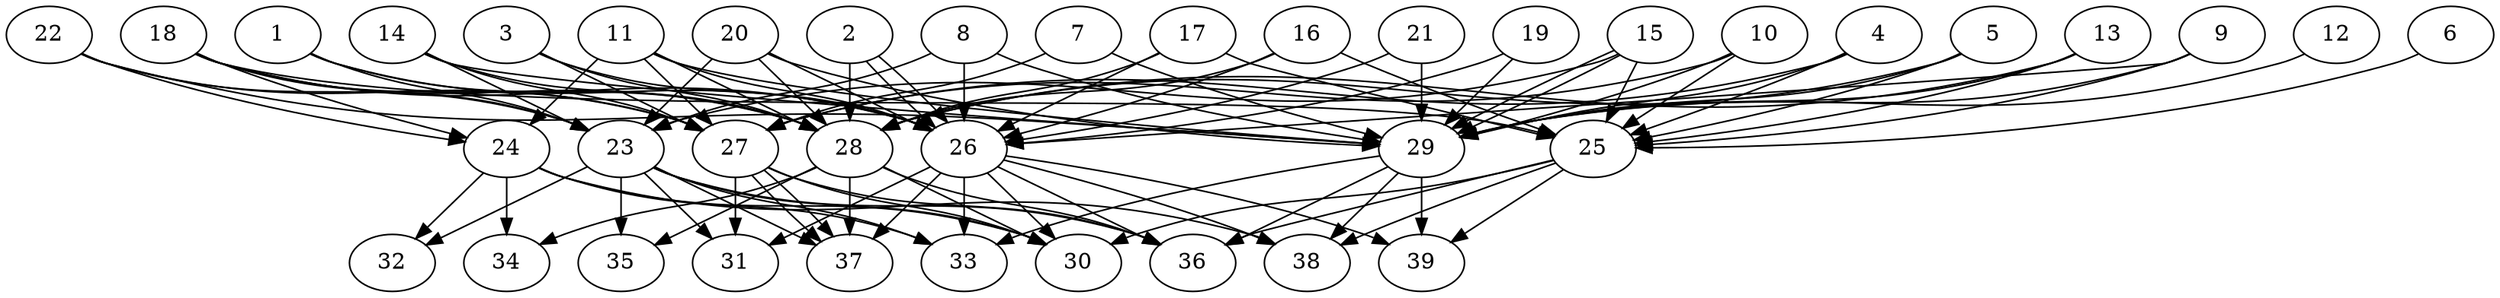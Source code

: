 // DAG (tier=3-complex, mode=data, n=39, ccr=0.510, fat=0.782, density=0.769, regular=0.236, jump=0.266, mindata=4194304, maxdata=33554432)
// DAG automatically generated by daggen at Sun Aug 24 16:33:35 2025
// /home/ermia/Project/Environments/daggen/bin/daggen --dot --ccr 0.510 --fat 0.782 --regular 0.236 --density 0.769 --jump 0.266 --mindata 4194304 --maxdata 33554432 -n 39 
digraph G {
  1 [size="3684939960844418560", alpha="0.11", expect_size="1842469980422209280"]
  1 -> 23 [size ="1736805258887168"]
  1 -> 26 [size ="1736805258887168"]
  1 -> 28 [size ="1736805258887168"]
  2 [size="5112794577794821120", alpha="0.04", expect_size="2556397288897410560"]
  2 -> 26 [size ="2184958252679168"]
  2 -> 26 [size ="2184958252679168"]
  2 -> 28 [size ="2184958252679168"]
  3 [size="108289651247135552", alpha="0.11", expect_size="54144825623567776"]
  3 -> 26 [size ="3050322356338688"]
  3 -> 27 [size ="3050322356338688"]
  3 -> 28 [size ="3050322356338688"]
  4 [size="10543409934275794944", alpha="0.06", expect_size="5271704967137897472"]
  4 -> 25 [size ="5106209308803072"]
  4 -> 27 [size ="5106209308803072"]
  4 -> 29 [size ="5106209308803072"]
  5 [size="285585003778968387584", alpha="0.03", expect_size="142792501889484193792"]
  5 -> 25 [size ="346934044786688"]
  5 -> 28 [size ="346934044786688"]
  5 -> 29 [size ="346934044786688"]
  6 [size="10300877121005957120", alpha="0.05", expect_size="5150438560502978560"]
  6 -> 25 [size ="5724041193193472"]
  7 [size="2618977954215330054144", alpha="0.16", expect_size="1309488977107665027072"]
  7 -> 27 [size ="1520003362848768"]
  7 -> 29 [size ="1520003362848768"]
  8 [size="16376657257966588", alpha="0.13", expect_size="8188328628983294"]
  8 -> 23 [size ="1427725277462528"]
  8 -> 26 [size ="1427725277462528"]
  8 -> 29 [size ="1427725277462528"]
  9 [size="180465042021670592", alpha="0.03", expect_size="90232521010835296"]
  9 -> 25 [size ="5070673588256768"]
  9 -> 26 [size ="5070673588256768"]
  9 -> 29 [size ="5070673588256768"]
  10 [size="36158783628835928", alpha="0.15", expect_size="18079391814417964"]
  10 -> 25 [size ="913604102586368"]
  10 -> 27 [size ="913604102586368"]
  10 -> 29 [size ="913604102586368"]
  11 [size="195933427817252913152", alpha="0.15", expect_size="97966713908626456576"]
  11 -> 24 [size ="269874806915072"]
  11 -> 26 [size ="269874806915072"]
  11 -> 27 [size ="269874806915072"]
  11 -> 28 [size ="269874806915072"]
  11 -> 29 [size ="269874806915072"]
  12 [size="7738405084265871048704", alpha="0.12", expect_size="3869202542132935524352"]
  12 -> 29 [size ="3129855545704448"]
  13 [size="1801787793641413632", alpha="0.20", expect_size="900893896820706816"]
  13 -> 25 [size ="855044236771328"]
  13 -> 28 [size ="855044236771328"]
  13 -> 29 [size ="855044236771328"]
  14 [size="797196225681031168000", alpha="0.10", expect_size="398598112840515584000"]
  14 -> 23 [size ="687807345459200"]
  14 -> 27 [size ="687807345459200"]
  14 -> 28 [size ="687807345459200"]
  14 -> 29 [size ="687807345459200"]
  15 [size="2021909990736492800", alpha="0.16", expect_size="1010954995368246400"]
  15 -> 23 [size ="2538859262902272"]
  15 -> 25 [size ="2538859262902272"]
  15 -> 29 [size ="2538859262902272"]
  15 -> 29 [size ="2538859262902272"]
  16 [size="1153259307565322338304", alpha="0.19", expect_size="576629653782661169152"]
  16 -> 25 [size ="879781109301248"]
  16 -> 26 [size ="879781109301248"]
  16 -> 28 [size ="879781109301248"]
  17 [size="33172304703241477685248", alpha="0.03", expect_size="16586152351620738842624"]
  17 -> 25 [size ="8259246302953472"]
  17 -> 26 [size ="8259246302953472"]
  17 -> 28 [size ="8259246302953472"]
  18 [size="24938860919164812", alpha="0.05", expect_size="12469430459582406"]
  18 -> 23 [size ="861492895285248"]
  18 -> 24 [size ="861492895285248"]
  18 -> 25 [size ="861492895285248"]
  18 -> 26 [size ="861492895285248"]
  18 -> 27 [size ="861492895285248"]
  18 -> 28 [size ="861492895285248"]
  19 [size="1205838690072363008", alpha="0.17", expect_size="602919345036181504"]
  19 -> 26 [size ="1340668706291712"]
  19 -> 29 [size ="1340668706291712"]
  20 [size="2855130034144262144", alpha="0.17", expect_size="1427565017072131072"]
  20 -> 23 [size ="4188798690787328"]
  20 -> 26 [size ="4188798690787328"]
  20 -> 28 [size ="4188798690787328"]
  20 -> 29 [size ="4188798690787328"]
  21 [size="110866496212732256", alpha="0.19", expect_size="55433248106366128"]
  21 -> 26 [size ="5754760107917312"]
  21 -> 29 [size ="5754760107917312"]
  22 [size="3981384945971012", alpha="0.11", expect_size="1990692472985506"]
  22 -> 23 [size ="343704766251008"]
  22 -> 24 [size ="343704766251008"]
  22 -> 27 [size ="343704766251008"]
  22 -> 29 [size ="343704766251008"]
  23 [size="44940708015671640", alpha="0.09", expect_size="22470354007835820"]
  23 -> 30 [size ="889774625783808"]
  23 -> 31 [size ="889774625783808"]
  23 -> 32 [size ="889774625783808"]
  23 -> 33 [size ="889774625783808"]
  23 -> 35 [size ="889774625783808"]
  23 -> 36 [size ="889774625783808"]
  23 -> 37 [size ="889774625783808"]
  24 [size="1188407559046840713216", alpha="0.03", expect_size="594203779523420356608"]
  24 -> 30 [size ="897567097356288"]
  24 -> 32 [size ="897567097356288"]
  24 -> 33 [size ="897567097356288"]
  24 -> 34 [size ="897567097356288"]
  24 -> 38 [size ="897567097356288"]
  25 [size="4380751921989535399936", alpha="0.13", expect_size="2190375960994767699968"]
  25 -> 30 [size ="2141850202800128"]
  25 -> 36 [size ="2141850202800128"]
  25 -> 38 [size ="2141850202800128"]
  25 -> 39 [size ="2141850202800128"]
  26 [size="136896101226801136", alpha="0.02", expect_size="68448050613400568"]
  26 -> 30 [size ="6095832394760192"]
  26 -> 31 [size ="6095832394760192"]
  26 -> 33 [size ="6095832394760192"]
  26 -> 36 [size ="6095832394760192"]
  26 -> 37 [size ="6095832394760192"]
  26 -> 38 [size ="6095832394760192"]
  26 -> 39 [size ="6095832394760192"]
  27 [size="7125222755298428928", alpha="0.02", expect_size="3562611377649214464"]
  27 -> 30 [size ="2466415244214272"]
  27 -> 31 [size ="2466415244214272"]
  27 -> 36 [size ="2466415244214272"]
  27 -> 37 [size ="2466415244214272"]
  27 -> 37 [size ="2466415244214272"]
  28 [size="6212902493041875", alpha="0.16", expect_size="3106451246520937"]
  28 -> 30 [size ="218187694080000"]
  28 -> 34 [size ="218187694080000"]
  28 -> 35 [size ="218187694080000"]
  28 -> 36 [size ="218187694080000"]
  28 -> 37 [size ="218187694080000"]
  29 [size="175744888886689664", alpha="0.13", expect_size="87872444443344832"]
  29 -> 33 [size ="3472545785315328"]
  29 -> 36 [size ="3472545785315328"]
  29 -> 38 [size ="3472545785315328"]
  29 -> 39 [size ="3472545785315328"]
  30 [size="22937599864947974602752", alpha="0.01", expect_size="11468799932473987301376"]
  31 [size="15108782910955964416", alpha="0.03", expect_size="7554391455477982208"]
  32 [size="3167361128218334720", alpha="0.14", expect_size="1583680564109167360"]
  33 [size="2362295369151997440", alpha="0.01", expect_size="1181147684575998720"]
  34 [size="159567007847862752", alpha="0.08", expect_size="79783503923931376"]
  35 [size="302795593613842432", alpha="0.03", expect_size="151397796806921216"]
  36 [size="3541916590557439488", alpha="0.00", expect_size="1770958295278719744"]
  37 [size="888989531196358656000", alpha="0.00", expect_size="444494765598179328000"]
  38 [size="431362632073530624", alpha="0.17", expect_size="215681316036765312"]
  39 [size="63745530158040848", alpha="0.13", expect_size="31872765079020424"]
}